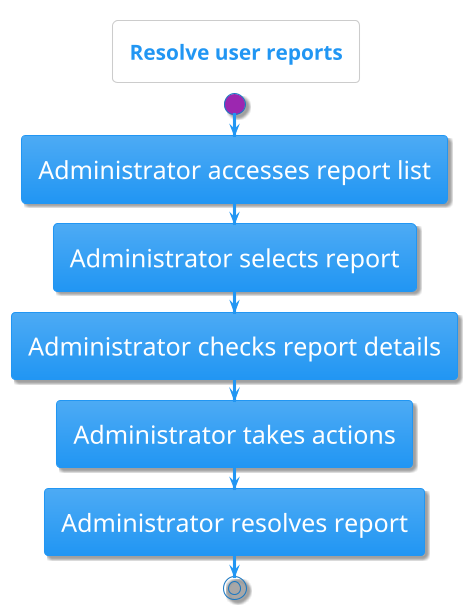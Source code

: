 @startuml
!theme materia
title Resolve user reports
skinparam defaultFontSize 24

start
:Administrator accesses report list;
:Administrator selects report;
:Administrator checks report details;
:Administrator takes actions;
:Administrator resolves report;
stop
@enduml
